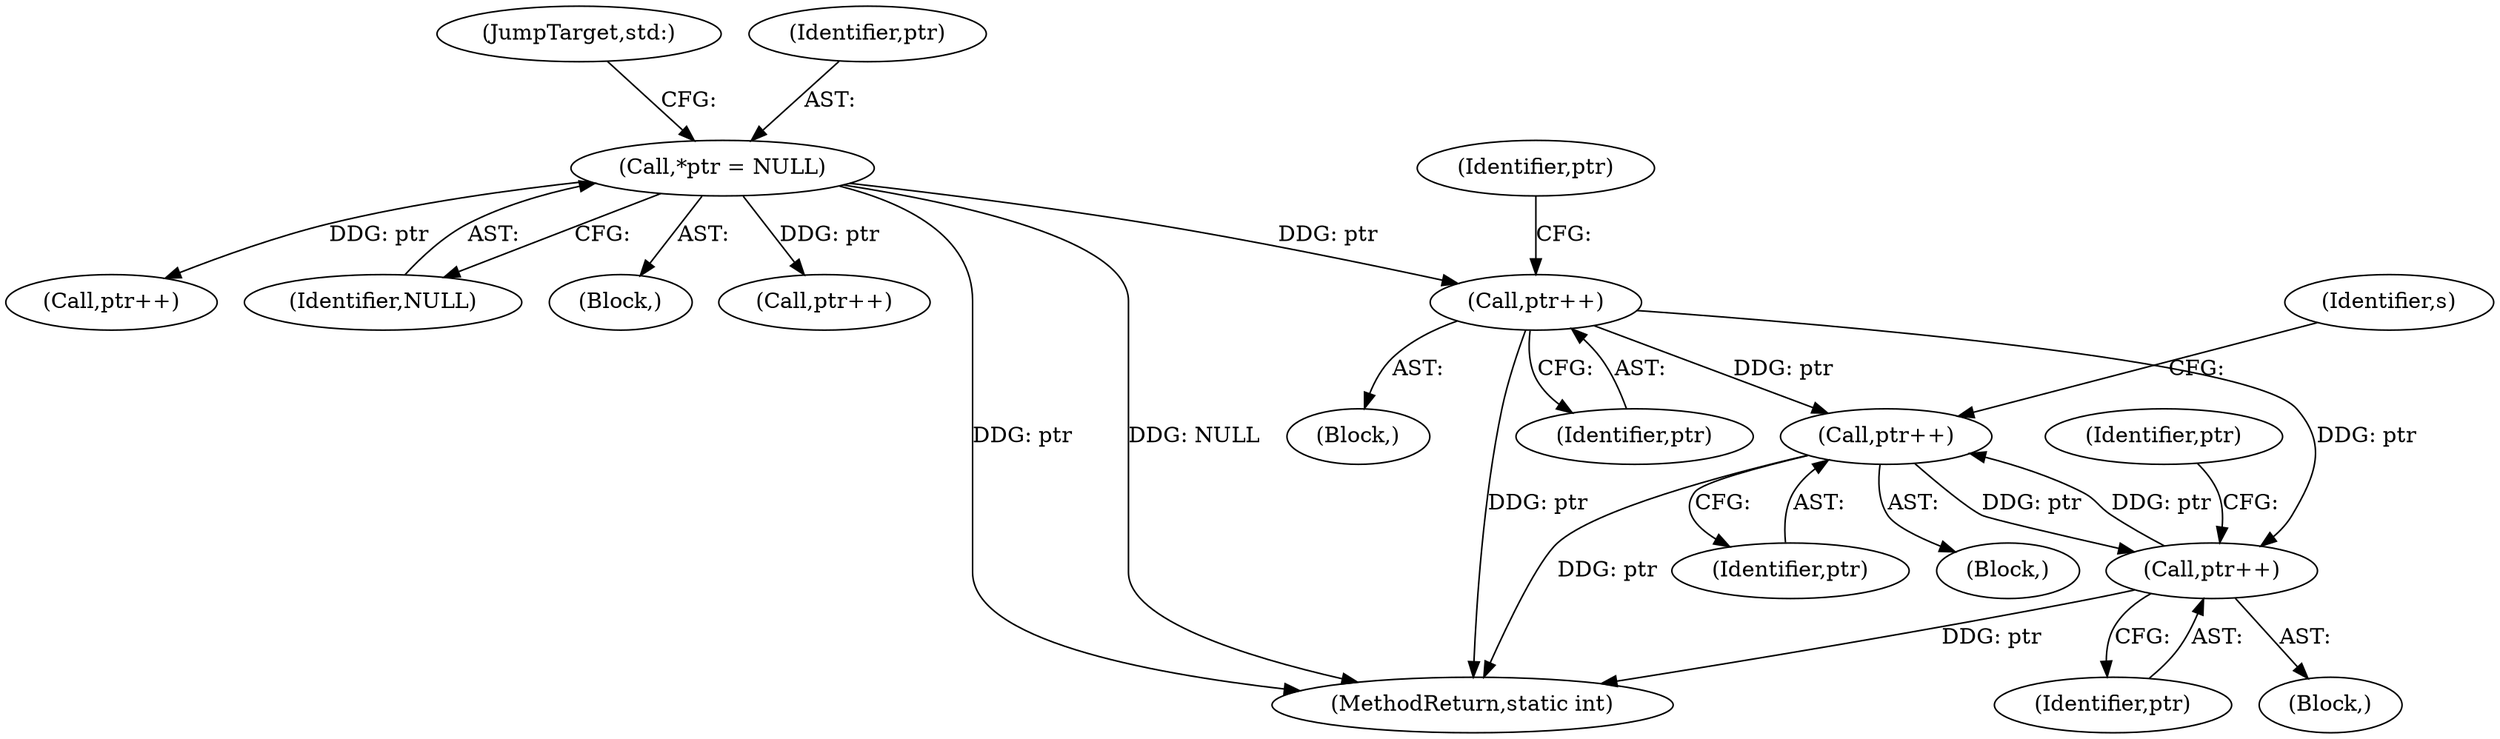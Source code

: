 digraph "0_php_12fe4e90be7bfa2a763197079f68f5568a14e071@pointer" {
"1000431" [label="(Call,ptr++)"];
"1000321" [label="(Call,ptr++)"];
"1000111" [label="(Call,*ptr = NULL)"];
"1000334" [label="(Call,ptr++)"];
"1000431" [label="(Call,ptr++)"];
"1000335" [label="(Identifier,ptr)"];
"1002645" [label="(Call,ptr++)"];
"1000111" [label="(Call,*ptr = NULL)"];
"1000114" [label="(JumpTarget,std:)"];
"1000437" [label="(Identifier,s)"];
"1000330" [label="(Block,)"];
"1000112" [label="(Identifier,ptr)"];
"1000321" [label="(Call,ptr++)"];
"1000431" [label="(Call,ptr++)"];
"1000113" [label="(Identifier,NULL)"];
"1000432" [label="(Identifier,ptr)"];
"1000322" [label="(Identifier,ptr)"];
"1000328" [label="(Identifier,ptr)"];
"1000339" [label="(Identifier,ptr)"];
"1000102" [label="(Block,)"];
"1000334" [label="(Call,ptr++)"];
"1001658" [label="(Call,ptr++)"];
"1000324" [label="(Block,)"];
"1000312" [label="(Block,)"];
"1002665" [label="(MethodReturn,static int)"];
"1000431" -> "1000324"  [label="AST: "];
"1000431" -> "1000432"  [label="CFG: "];
"1000432" -> "1000431"  [label="AST: "];
"1000437" -> "1000431"  [label="CFG: "];
"1000431" -> "1002665"  [label="DDG: ptr"];
"1000431" -> "1000334"  [label="DDG: ptr"];
"1000321" -> "1000431"  [label="DDG: ptr"];
"1000334" -> "1000431"  [label="DDG: ptr"];
"1000321" -> "1000312"  [label="AST: "];
"1000321" -> "1000322"  [label="CFG: "];
"1000322" -> "1000321"  [label="AST: "];
"1000328" -> "1000321"  [label="CFG: "];
"1000321" -> "1002665"  [label="DDG: ptr"];
"1000111" -> "1000321"  [label="DDG: ptr"];
"1000321" -> "1000334"  [label="DDG: ptr"];
"1000111" -> "1000102"  [label="AST: "];
"1000111" -> "1000113"  [label="CFG: "];
"1000112" -> "1000111"  [label="AST: "];
"1000113" -> "1000111"  [label="AST: "];
"1000114" -> "1000111"  [label="CFG: "];
"1000111" -> "1002665"  [label="DDG: ptr"];
"1000111" -> "1002665"  [label="DDG: NULL"];
"1000111" -> "1001658"  [label="DDG: ptr"];
"1000111" -> "1002645"  [label="DDG: ptr"];
"1000334" -> "1000330"  [label="AST: "];
"1000334" -> "1000335"  [label="CFG: "];
"1000335" -> "1000334"  [label="AST: "];
"1000339" -> "1000334"  [label="CFG: "];
"1000334" -> "1002665"  [label="DDG: ptr"];
}
